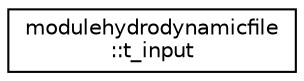 digraph "Graphical Class Hierarchy"
{
 // LATEX_PDF_SIZE
  edge [fontname="Helvetica",fontsize="10",labelfontname="Helvetica",labelfontsize="10"];
  node [fontname="Helvetica",fontsize="10",shape=record];
  rankdir="LR";
  Node0 [label="modulehydrodynamicfile\l::t_input",height=0.2,width=0.4,color="black", fillcolor="white", style="filled",URL="$structmodulehydrodynamicfile_1_1t__input.html",tooltip=" "];
}
